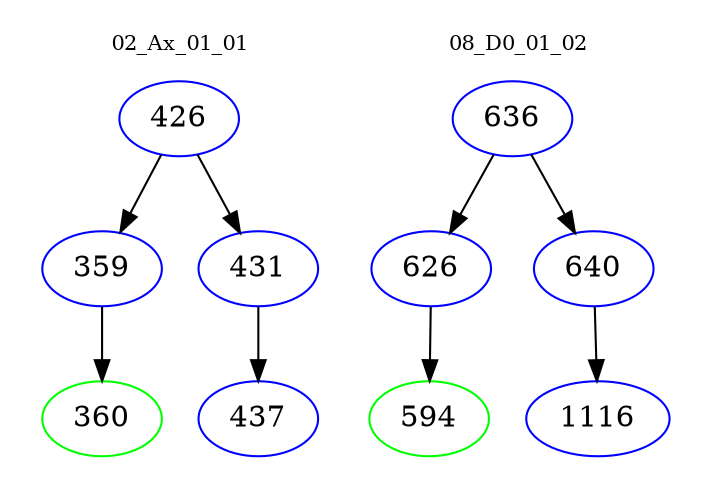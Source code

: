 digraph{
subgraph cluster_0 {
color = white
label = "02_Ax_01_01";
fontsize=10;
T0_426 [label="426", color="blue"]
T0_426 -> T0_359 [color="black"]
T0_359 [label="359", color="blue"]
T0_359 -> T0_360 [color="black"]
T0_360 [label="360", color="green"]
T0_426 -> T0_431 [color="black"]
T0_431 [label="431", color="blue"]
T0_431 -> T0_437 [color="black"]
T0_437 [label="437", color="blue"]
}
subgraph cluster_1 {
color = white
label = "08_D0_01_02";
fontsize=10;
T1_636 [label="636", color="blue"]
T1_636 -> T1_626 [color="black"]
T1_626 [label="626", color="blue"]
T1_626 -> T1_594 [color="black"]
T1_594 [label="594", color="green"]
T1_636 -> T1_640 [color="black"]
T1_640 [label="640", color="blue"]
T1_640 -> T1_1116 [color="black"]
T1_1116 [label="1116", color="blue"]
}
}
